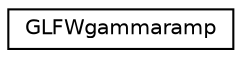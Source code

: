 digraph "Graphical Class Hierarchy"
{
  edge [fontname="Helvetica",fontsize="10",labelfontname="Helvetica",labelfontsize="10"];
  node [fontname="Helvetica",fontsize="10",shape=record];
  rankdir="LR";
  Node0 [label="GLFWgammaramp",height=0.2,width=0.4,color="black", fillcolor="white", style="filled",URL="$struct_g_l_f_wgammaramp.html",tooltip="Gamma ramp. "];
}
